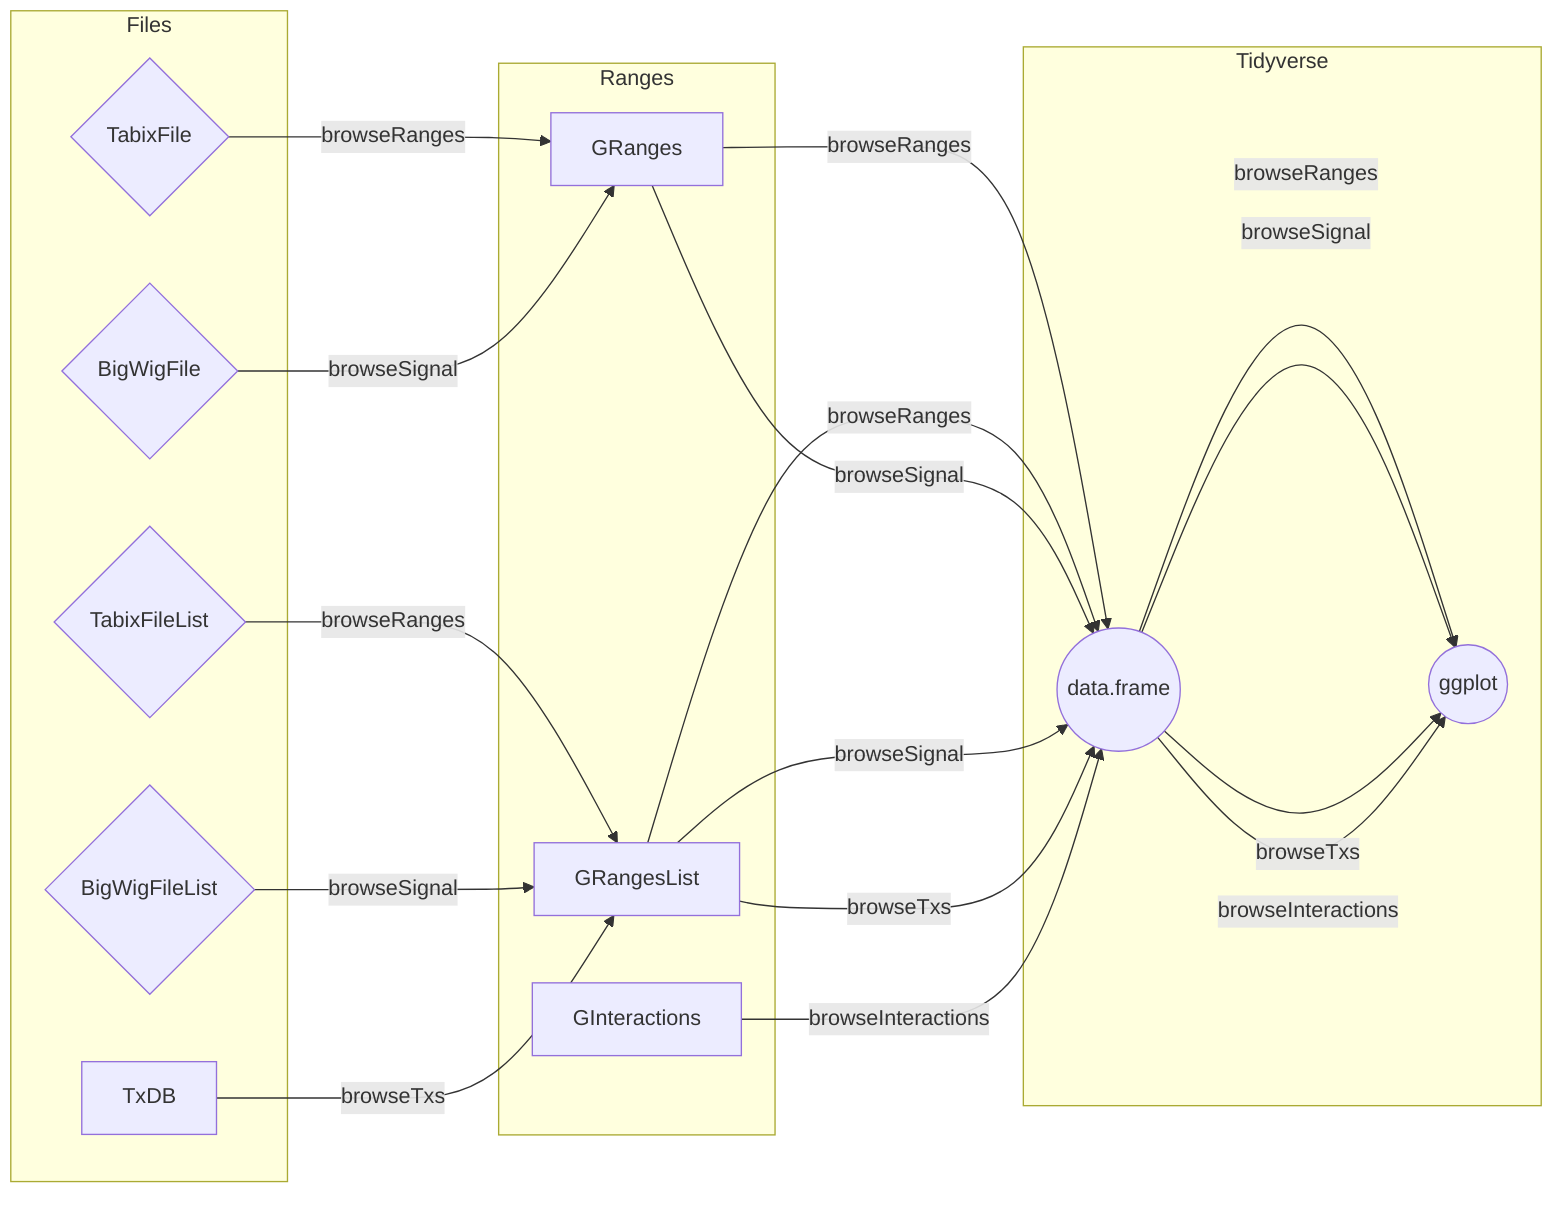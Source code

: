 graph LR
   TabixFile{TabixFile}
   TabixFileList{TabixFileList}
   BigWigFile{BigWigFile}
   BigWigFileList{BigWigFileList}
   data.frame((data.frame))
   ggplot((ggplot))

   TabixFile -- browseRanges --> GRanges
   TabixFileList -- browseRanges --> GRangesList
   GRanges -- browseRanges --> data.frame
   GRangesList -- browseRanges --> data.frame
   data.frame -- browseRanges --> ggplot

   BigWigFile -- browseSignal --> GRanges
   BigWigFileList -- browseSignal --> GRangesList
   GRanges -- browseSignal --> data.frame
   GRangesList -- browseSignal --> data.frame
   data.frame -- browseSignal --> ggplot

   TxDB -- browseTxs --> GRangesList
   GRangesList -- browseTxs --> data.frame
   data.frame -- browseTxs --> ggplot

   GInteractions -- browseInteractions --> data.frame
   data.frame -- browseInteractions --> ggplot

subgraph Tidyverse
    data.frame
    ggplot
end

subgraph Ranges
    GRangesList
    GRanges
    GInteractions
end

subgraph Files
    TxDB
    TabixFile
    TabixFileList
    BigWigFile
    BigWigFileList
end